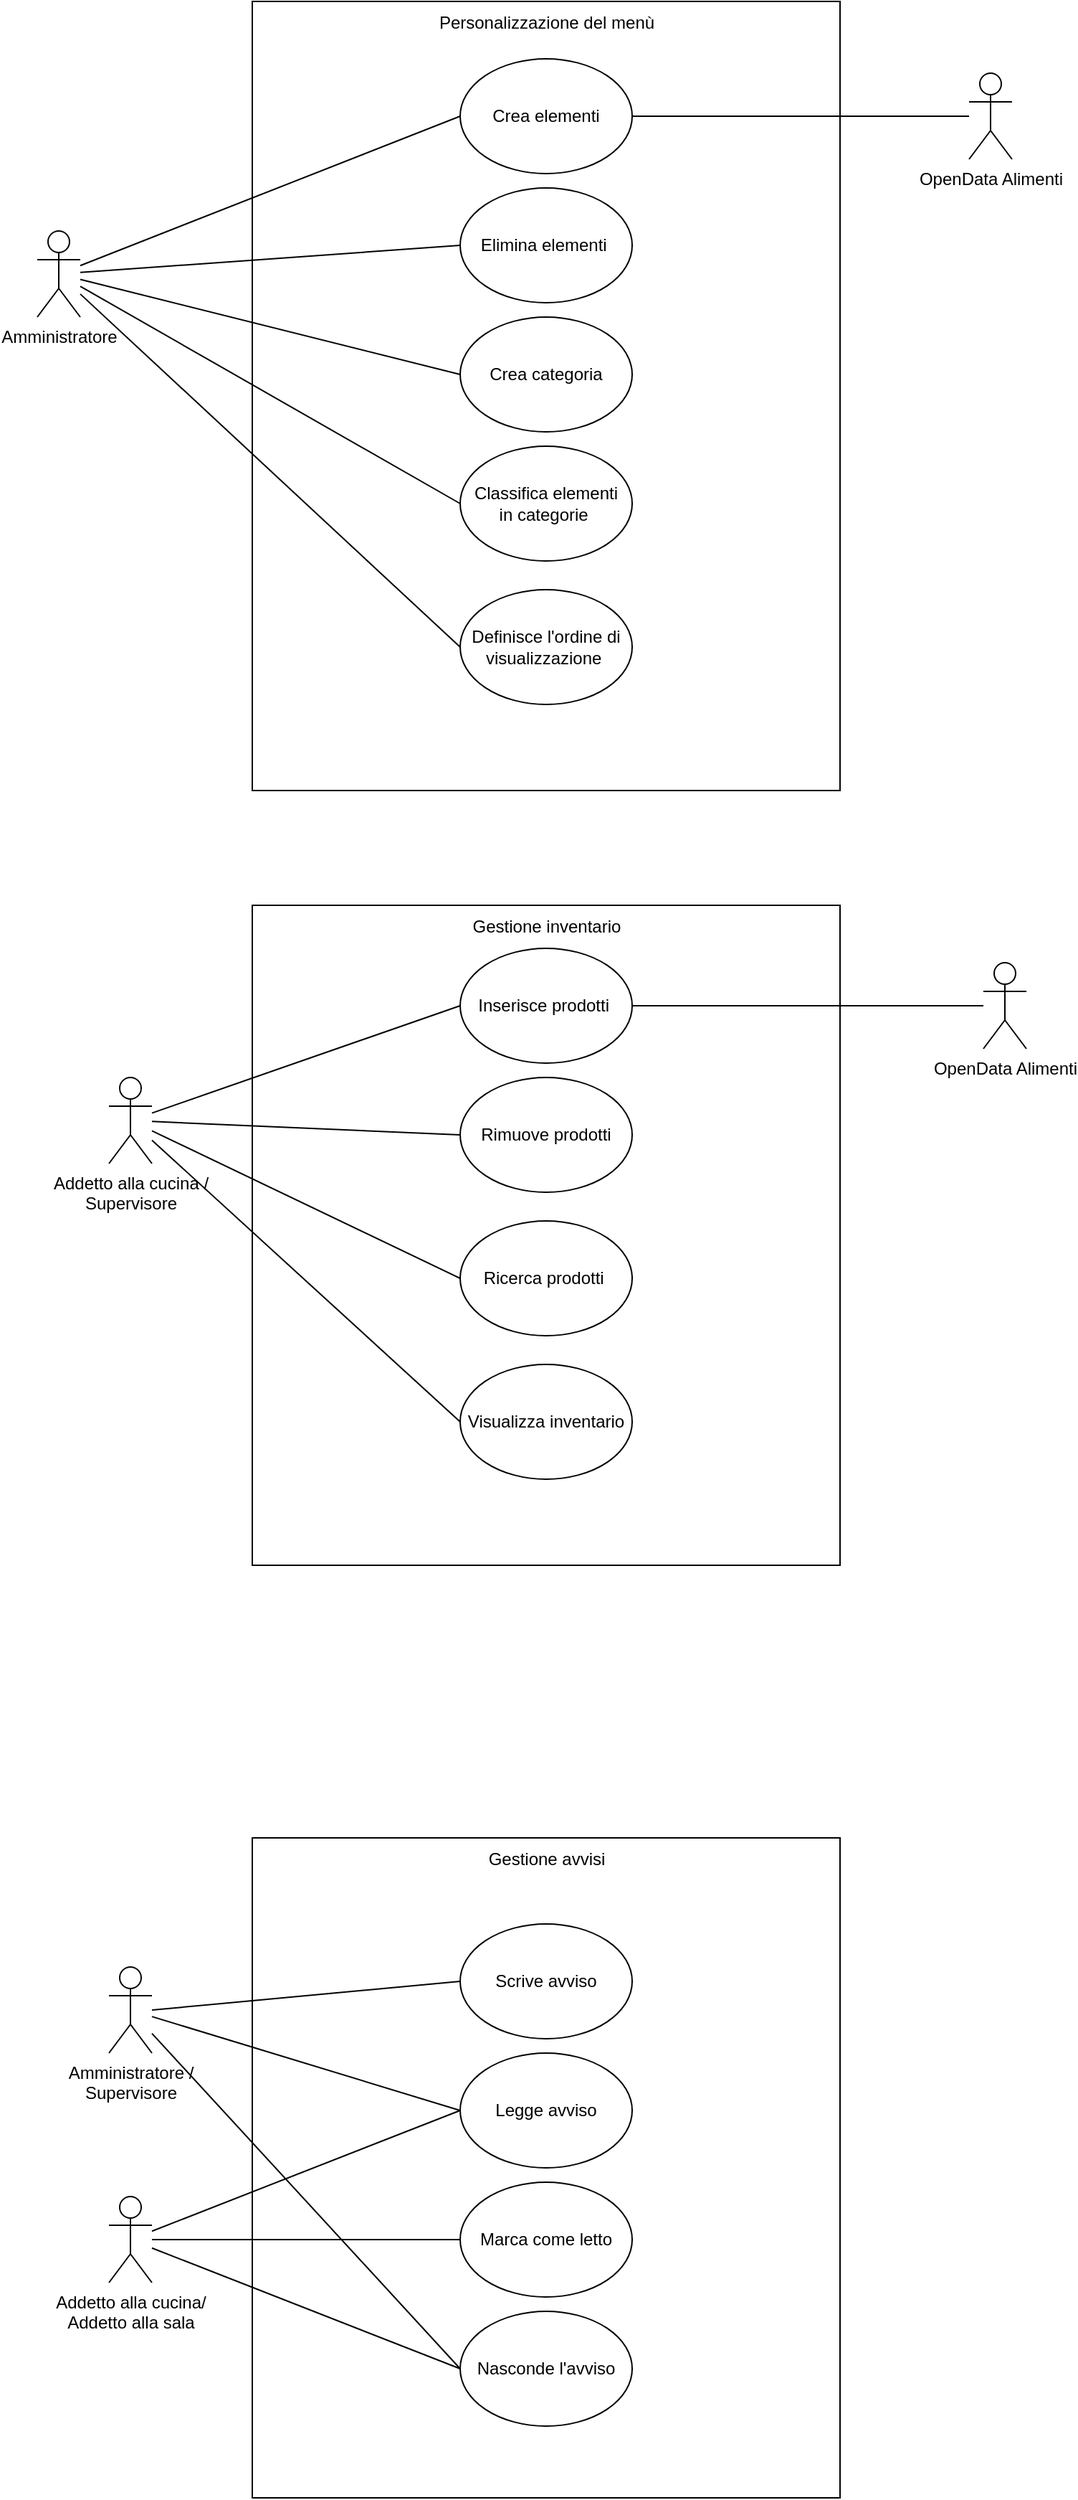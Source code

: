 <mxfile version="20.5.1" type="device"><diagram id="YTaoMlH0Rj8y5JcFs1f0" name="Page-1"><mxGraphModel dx="1138" dy="611" grid="1" gridSize="10" guides="1" tooltips="1" connect="1" arrows="1" fold="1" page="1" pageScale="1" pageWidth="980" pageHeight="1390" math="0" shadow="0"><root><mxCell id="0"/><mxCell id="1" parent="0"/><mxCell id="GHahdSDsRBxz1N8Tfz_H-1" value="" style="rounded=0;whiteSpace=wrap;html=1;" vertex="1" parent="1"><mxGeometry x="300" y="130" width="410" height="550" as="geometry"/></mxCell><mxCell id="GHahdSDsRBxz1N8Tfz_H-2" value="Amministratore" style="shape=umlActor;verticalLabelPosition=bottom;verticalAlign=top;html=1;outlineConnect=0;" vertex="1" parent="1"><mxGeometry x="150" y="290" width="30" height="60" as="geometry"/></mxCell><mxCell id="GHahdSDsRBxz1N8Tfz_H-3" value="Crea elementi" style="ellipse;whiteSpace=wrap;html=1;" vertex="1" parent="1"><mxGeometry x="445" y="170" width="120" height="80" as="geometry"/></mxCell><mxCell id="GHahdSDsRBxz1N8Tfz_H-4" value="Elimina elementi&amp;nbsp;" style="ellipse;whiteSpace=wrap;html=1;" vertex="1" parent="1"><mxGeometry x="445" y="260" width="120" height="80" as="geometry"/></mxCell><mxCell id="GHahdSDsRBxz1N8Tfz_H-7" value="Personalizzazione del menù" style="text;html=1;align=center;verticalAlign=middle;resizable=0;points=[];autosize=1;strokeColor=none;fillColor=none;" vertex="1" parent="1"><mxGeometry x="420" y="130" width="170" height="30" as="geometry"/></mxCell><mxCell id="GHahdSDsRBxz1N8Tfz_H-9" value="Classifica elementi&lt;br&gt;in categorie&amp;nbsp;" style="ellipse;whiteSpace=wrap;html=1;" vertex="1" parent="1"><mxGeometry x="445" y="440" width="120" height="80" as="geometry"/></mxCell><mxCell id="GHahdSDsRBxz1N8Tfz_H-10" value="Definisce l'ordine di visualizzazione&amp;nbsp;" style="ellipse;whiteSpace=wrap;html=1;" vertex="1" parent="1"><mxGeometry x="445" y="540" width="120" height="80" as="geometry"/></mxCell><mxCell id="GHahdSDsRBxz1N8Tfz_H-11" value="OpenData Alimenti&lt;br&gt;" style="shape=umlActor;verticalLabelPosition=bottom;verticalAlign=top;html=1;outlineConnect=0;" vertex="1" parent="1"><mxGeometry x="800" y="180" width="30" height="60" as="geometry"/></mxCell><mxCell id="GHahdSDsRBxz1N8Tfz_H-12" value="" style="endArrow=none;html=1;rounded=0;exitX=0;exitY=0.5;exitDx=0;exitDy=0;" edge="1" parent="1" source="GHahdSDsRBxz1N8Tfz_H-3" target="GHahdSDsRBxz1N8Tfz_H-2"><mxGeometry width="50" height="50" relative="1" as="geometry"><mxPoint x="610" y="350" as="sourcePoint"/><mxPoint x="660" y="300" as="targetPoint"/></mxGeometry></mxCell><mxCell id="GHahdSDsRBxz1N8Tfz_H-13" value="" style="endArrow=none;html=1;rounded=0;entryX=0;entryY=0.5;entryDx=0;entryDy=0;" edge="1" parent="1" source="GHahdSDsRBxz1N8Tfz_H-2" target="GHahdSDsRBxz1N8Tfz_H-4"><mxGeometry width="50" height="50" relative="1" as="geometry"><mxPoint x="610" y="350" as="sourcePoint"/><mxPoint x="780" y="350" as="targetPoint"/></mxGeometry></mxCell><mxCell id="GHahdSDsRBxz1N8Tfz_H-14" value="" style="endArrow=none;html=1;rounded=0;exitX=0;exitY=0.5;exitDx=0;exitDy=0;" edge="1" parent="1" source="GHahdSDsRBxz1N8Tfz_H-9" target="GHahdSDsRBxz1N8Tfz_H-2"><mxGeometry width="50" height="50" relative="1" as="geometry"><mxPoint x="610" y="350" as="sourcePoint"/><mxPoint x="660" y="300" as="targetPoint"/></mxGeometry></mxCell><mxCell id="GHahdSDsRBxz1N8Tfz_H-15" value="" style="endArrow=none;html=1;rounded=0;exitX=0;exitY=0.5;exitDx=0;exitDy=0;" edge="1" parent="1" source="GHahdSDsRBxz1N8Tfz_H-10" target="GHahdSDsRBxz1N8Tfz_H-2"><mxGeometry width="50" height="50" relative="1" as="geometry"><mxPoint x="610" y="350" as="sourcePoint"/><mxPoint x="660" y="300" as="targetPoint"/></mxGeometry></mxCell><mxCell id="GHahdSDsRBxz1N8Tfz_H-16" value="" style="endArrow=none;html=1;rounded=0;entryX=1;entryY=0.5;entryDx=0;entryDy=0;" edge="1" parent="1" source="GHahdSDsRBxz1N8Tfz_H-11" target="GHahdSDsRBxz1N8Tfz_H-3"><mxGeometry width="50" height="50" relative="1" as="geometry"><mxPoint x="690" y="280" as="sourcePoint"/><mxPoint x="740" y="230" as="targetPoint"/></mxGeometry></mxCell><mxCell id="GHahdSDsRBxz1N8Tfz_H-17" value="" style="rounded=0;whiteSpace=wrap;html=1;" vertex="1" parent="1"><mxGeometry x="300" y="760" width="410" height="460" as="geometry"/></mxCell><mxCell id="GHahdSDsRBxz1N8Tfz_H-19" value="Addetto alla cucina / &lt;br&gt;Supervisore" style="shape=umlActor;verticalLabelPosition=bottom;verticalAlign=top;html=1;outlineConnect=0;" vertex="1" parent="1"><mxGeometry x="200" y="880" width="30" height="60" as="geometry"/></mxCell><mxCell id="GHahdSDsRBxz1N8Tfz_H-20" value="Gestione inventario" style="text;html=1;align=center;verticalAlign=middle;resizable=0;points=[];autosize=1;strokeColor=none;fillColor=none;" vertex="1" parent="1"><mxGeometry x="440" y="760" width="130" height="30" as="geometry"/></mxCell><mxCell id="GHahdSDsRBxz1N8Tfz_H-21" value="Inserisce prodotti&amp;nbsp;" style="ellipse;whiteSpace=wrap;html=1;" vertex="1" parent="1"><mxGeometry x="445" y="790" width="120" height="80" as="geometry"/></mxCell><mxCell id="GHahdSDsRBxz1N8Tfz_H-22" value="Rimuove prodotti" style="ellipse;whiteSpace=wrap;html=1;" vertex="1" parent="1"><mxGeometry x="445" y="880" width="120" height="80" as="geometry"/></mxCell><mxCell id="GHahdSDsRBxz1N8Tfz_H-23" value="OpenData Alimenti&lt;br&gt;" style="shape=umlActor;verticalLabelPosition=bottom;verticalAlign=top;html=1;outlineConnect=0;" vertex="1" parent="1"><mxGeometry x="810" y="800" width="30" height="60" as="geometry"/></mxCell><mxCell id="GHahdSDsRBxz1N8Tfz_H-24" value="" style="endArrow=none;html=1;rounded=0;entryX=0;entryY=0.5;entryDx=0;entryDy=0;" edge="1" parent="1" source="GHahdSDsRBxz1N8Tfz_H-19" target="GHahdSDsRBxz1N8Tfz_H-21"><mxGeometry width="50" height="50" relative="1" as="geometry"><mxPoint x="480" y="900" as="sourcePoint"/><mxPoint x="530" y="850" as="targetPoint"/></mxGeometry></mxCell><mxCell id="GHahdSDsRBxz1N8Tfz_H-26" value="" style="endArrow=none;html=1;rounded=0;entryX=0;entryY=0.5;entryDx=0;entryDy=0;" edge="1" parent="1" source="GHahdSDsRBxz1N8Tfz_H-19" target="GHahdSDsRBxz1N8Tfz_H-22"><mxGeometry width="50" height="50" relative="1" as="geometry"><mxPoint x="480" y="900" as="sourcePoint"/><mxPoint x="530" y="850" as="targetPoint"/></mxGeometry></mxCell><mxCell id="GHahdSDsRBxz1N8Tfz_H-28" value="Ricerca prodotti&amp;nbsp;" style="ellipse;whiteSpace=wrap;html=1;" vertex="1" parent="1"><mxGeometry x="445" y="980" width="120" height="80" as="geometry"/></mxCell><mxCell id="GHahdSDsRBxz1N8Tfz_H-29" value="Visualizza inventario" style="ellipse;whiteSpace=wrap;html=1;" vertex="1" parent="1"><mxGeometry x="445" y="1080" width="120" height="80" as="geometry"/></mxCell><mxCell id="GHahdSDsRBxz1N8Tfz_H-30" value="" style="endArrow=none;html=1;rounded=0;entryX=0;entryY=0.5;entryDx=0;entryDy=0;" edge="1" parent="1" source="GHahdSDsRBxz1N8Tfz_H-19" target="GHahdSDsRBxz1N8Tfz_H-29"><mxGeometry width="50" height="50" relative="1" as="geometry"><mxPoint x="480" y="1210" as="sourcePoint"/><mxPoint x="530" y="1160" as="targetPoint"/></mxGeometry></mxCell><mxCell id="GHahdSDsRBxz1N8Tfz_H-31" value="" style="endArrow=none;html=1;rounded=0;entryX=0;entryY=0.5;entryDx=0;entryDy=0;" edge="1" parent="1" source="GHahdSDsRBxz1N8Tfz_H-19" target="GHahdSDsRBxz1N8Tfz_H-28"><mxGeometry width="50" height="50" relative="1" as="geometry"><mxPoint x="480" y="1050" as="sourcePoint"/><mxPoint x="530" y="1000" as="targetPoint"/></mxGeometry></mxCell><mxCell id="GHahdSDsRBxz1N8Tfz_H-33" value="" style="endArrow=none;html=1;rounded=0;entryX=1;entryY=0.5;entryDx=0;entryDy=0;" edge="1" parent="1" source="GHahdSDsRBxz1N8Tfz_H-23" target="GHahdSDsRBxz1N8Tfz_H-21"><mxGeometry width="50" height="50" relative="1" as="geometry"><mxPoint x="480" y="970" as="sourcePoint"/><mxPoint x="530" y="920" as="targetPoint"/></mxGeometry></mxCell><mxCell id="GHahdSDsRBxz1N8Tfz_H-34" value="" style="rounded=0;whiteSpace=wrap;html=1;" vertex="1" parent="1"><mxGeometry x="300" y="1410" width="410" height="460" as="geometry"/></mxCell><mxCell id="GHahdSDsRBxz1N8Tfz_H-35" value="Amministratore /&lt;br&gt;Supervisore" style="shape=umlActor;verticalLabelPosition=bottom;verticalAlign=top;html=1;outlineConnect=0;" vertex="1" parent="1"><mxGeometry x="200" y="1500" width="30" height="60" as="geometry"/></mxCell><mxCell id="GHahdSDsRBxz1N8Tfz_H-38" value="Gestione avvisi" style="text;html=1;align=center;verticalAlign=middle;resizable=0;points=[];autosize=1;strokeColor=none;fillColor=none;" vertex="1" parent="1"><mxGeometry x="455" y="1410" width="100" height="30" as="geometry"/></mxCell><mxCell id="GHahdSDsRBxz1N8Tfz_H-39" value="Addetto alla cucina/&lt;br&gt;Addetto alla sala" style="shape=umlActor;verticalLabelPosition=bottom;verticalAlign=top;html=1;outlineConnect=0;" vertex="1" parent="1"><mxGeometry x="200" y="1660" width="30" height="60" as="geometry"/></mxCell><mxCell id="GHahdSDsRBxz1N8Tfz_H-40" value="Scrive avviso" style="ellipse;whiteSpace=wrap;html=1;" vertex="1" parent="1"><mxGeometry x="445" y="1470" width="120" height="80" as="geometry"/></mxCell><mxCell id="GHahdSDsRBxz1N8Tfz_H-41" value="Legge avviso" style="ellipse;whiteSpace=wrap;html=1;" vertex="1" parent="1"><mxGeometry x="445" y="1560" width="120" height="80" as="geometry"/></mxCell><mxCell id="GHahdSDsRBxz1N8Tfz_H-42" value="Marca come letto" style="ellipse;whiteSpace=wrap;html=1;" vertex="1" parent="1"><mxGeometry x="445" y="1650" width="120" height="80" as="geometry"/></mxCell><mxCell id="GHahdSDsRBxz1N8Tfz_H-43" value="Nasconde l'avviso" style="ellipse;whiteSpace=wrap;html=1;" vertex="1" parent="1"><mxGeometry x="445" y="1740" width="120" height="80" as="geometry"/></mxCell><mxCell id="GHahdSDsRBxz1N8Tfz_H-44" value="" style="endArrow=none;html=1;rounded=0;entryX=0;entryY=0.5;entryDx=0;entryDy=0;" edge="1" parent="1" target="GHahdSDsRBxz1N8Tfz_H-40"><mxGeometry width="50" height="50" relative="1" as="geometry"><mxPoint x="230" y="1530" as="sourcePoint"/><mxPoint x="280" y="1490" as="targetPoint"/></mxGeometry></mxCell><mxCell id="GHahdSDsRBxz1N8Tfz_H-45" value="" style="endArrow=none;html=1;rounded=0;exitX=0;exitY=0.5;exitDx=0;exitDy=0;" edge="1" parent="1" source="GHahdSDsRBxz1N8Tfz_H-41" target="GHahdSDsRBxz1N8Tfz_H-35"><mxGeometry width="50" height="50" relative="1" as="geometry"><mxPoint x="480" y="1700" as="sourcePoint"/><mxPoint x="530" y="1650" as="targetPoint"/></mxGeometry></mxCell><mxCell id="GHahdSDsRBxz1N8Tfz_H-46" value="" style="endArrow=none;html=1;rounded=0;entryX=0;entryY=0.5;entryDx=0;entryDy=0;" edge="1" parent="1" source="GHahdSDsRBxz1N8Tfz_H-39" target="GHahdSDsRBxz1N8Tfz_H-41"><mxGeometry width="50" height="50" relative="1" as="geometry"><mxPoint x="480" y="1700" as="sourcePoint"/><mxPoint x="530" y="1650" as="targetPoint"/></mxGeometry></mxCell><mxCell id="GHahdSDsRBxz1N8Tfz_H-47" value="" style="endArrow=none;html=1;rounded=0;entryX=0;entryY=0.5;entryDx=0;entryDy=0;" edge="1" parent="1" source="GHahdSDsRBxz1N8Tfz_H-39" target="GHahdSDsRBxz1N8Tfz_H-42"><mxGeometry width="50" height="50" relative="1" as="geometry"><mxPoint x="480" y="1700" as="sourcePoint"/><mxPoint x="530" y="1650" as="targetPoint"/></mxGeometry></mxCell><mxCell id="GHahdSDsRBxz1N8Tfz_H-48" value="" style="endArrow=none;html=1;rounded=0;entryX=0;entryY=0.5;entryDx=0;entryDy=0;" edge="1" parent="1" source="GHahdSDsRBxz1N8Tfz_H-39" target="GHahdSDsRBxz1N8Tfz_H-43"><mxGeometry width="50" height="50" relative="1" as="geometry"><mxPoint x="480" y="1700" as="sourcePoint"/><mxPoint x="530" y="1650" as="targetPoint"/></mxGeometry></mxCell><mxCell id="GHahdSDsRBxz1N8Tfz_H-49" value="Crea categoria" style="ellipse;whiteSpace=wrap;html=1;" vertex="1" parent="1"><mxGeometry x="445" y="350" width="120" height="80" as="geometry"/></mxCell><mxCell id="GHahdSDsRBxz1N8Tfz_H-50" value="" style="endArrow=none;html=1;rounded=0;exitX=0;exitY=0.5;exitDx=0;exitDy=0;" edge="1" parent="1" source="GHahdSDsRBxz1N8Tfz_H-49" target="GHahdSDsRBxz1N8Tfz_H-2"><mxGeometry width="50" height="50" relative="1" as="geometry"><mxPoint x="455" y="510" as="sourcePoint"/><mxPoint x="190" y="339.643" as="targetPoint"/></mxGeometry></mxCell><mxCell id="GHahdSDsRBxz1N8Tfz_H-53" value="" style="endArrow=none;html=1;rounded=0;exitX=0;exitY=0.5;exitDx=0;exitDy=0;" edge="1" parent="1" source="GHahdSDsRBxz1N8Tfz_H-43" target="GHahdSDsRBxz1N8Tfz_H-35"><mxGeometry width="50" height="50" relative="1" as="geometry"><mxPoint x="480" y="1640" as="sourcePoint"/><mxPoint x="530" y="1590" as="targetPoint"/></mxGeometry></mxCell></root></mxGraphModel></diagram></mxfile>